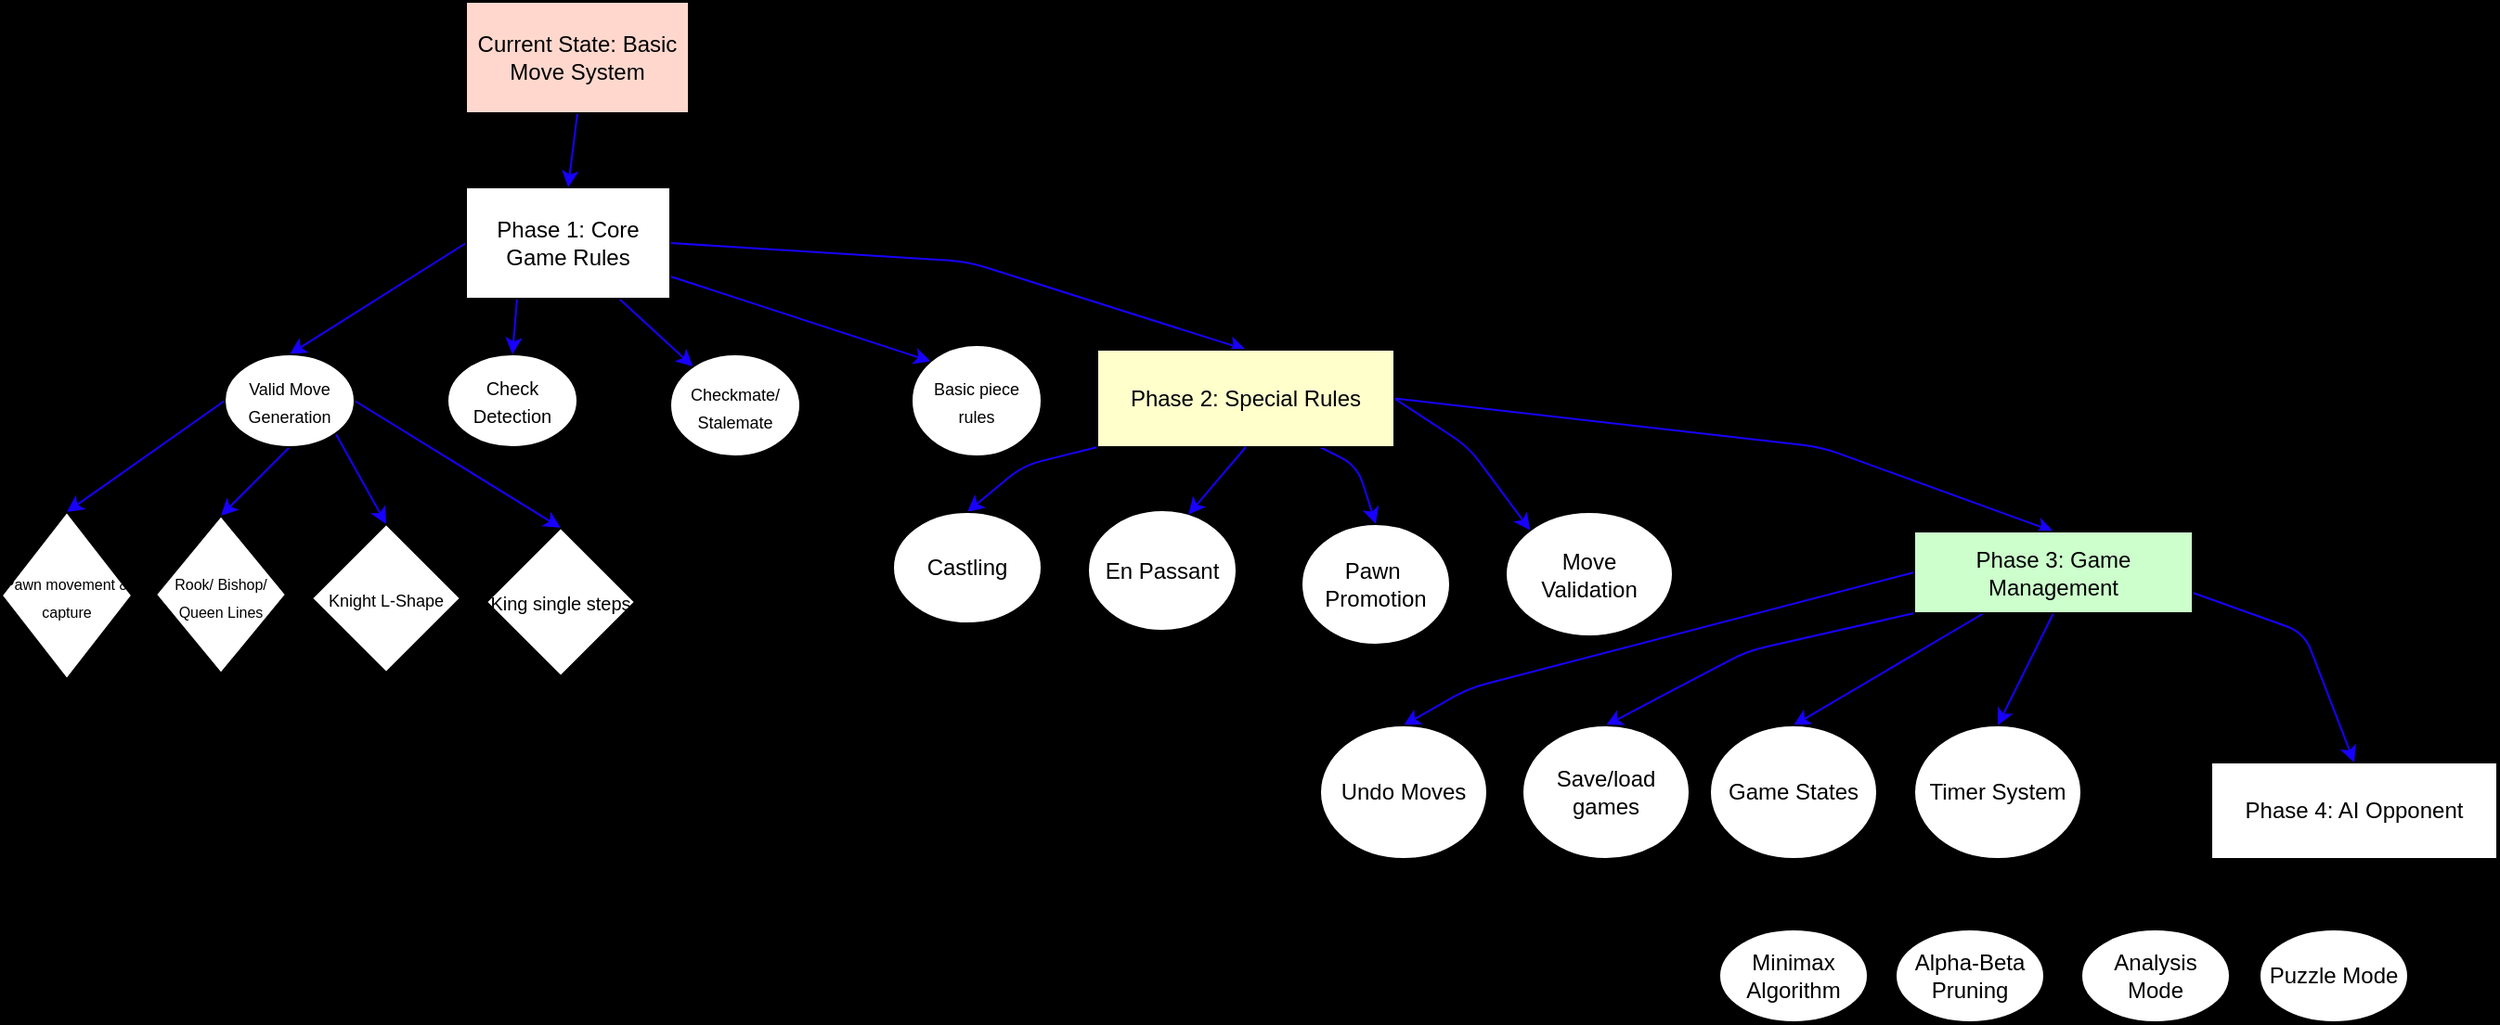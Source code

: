 <mxfile>
    <diagram id="v1_hzTEZ5Wz5mwSSnO44" name="Page-1">
        <mxGraphModel dx="769" dy="2253" grid="1" gridSize="10" guides="1" tooltips="1" connect="1" arrows="1" fold="1" page="1" pageScale="1" pageWidth="850" pageHeight="1100" background="#000000" math="0" shadow="0" adaptiveColors="none">
            <root>
                <mxCell id="0"/>
                <mxCell id="1" parent="0"/>
                <mxCell id="5" style="edgeStyle=none;html=1;exitX=0.5;exitY=1;exitDx=0;exitDy=0;entryX=0.5;entryY=0;entryDx=0;entryDy=0;strokeColor=#1801FF;" edge="1" parent="1" source="2" target="3">
                    <mxGeometry relative="1" as="geometry"/>
                </mxCell>
                <mxCell id="2" value="&lt;div&gt;Current State: Basic Move System&lt;/div&gt;" style="rounded=0;whiteSpace=wrap;html=1;fillColor=#FFD7CD;" vertex="1" parent="1">
                    <mxGeometry x="340" y="-1030" width="120" height="60" as="geometry"/>
                </mxCell>
                <mxCell id="9" style="edgeStyle=none;html=1;exitX=0;exitY=0.5;exitDx=0;exitDy=0;entryX=0.5;entryY=0;entryDx=0;entryDy=0;fillColor=#1801FF;strokeColor=#1801FF;" edge="1" parent="1" source="3" target="6">
                    <mxGeometry relative="1" as="geometry">
                        <Array as="points"/>
                    </mxGeometry>
                </mxCell>
                <mxCell id="10" style="edgeStyle=none;html=1;exitX=0.25;exitY=1;exitDx=0;exitDy=0;entryX=0.5;entryY=0;entryDx=0;entryDy=0;strokeColor=#1801FF;" edge="1" parent="1" source="3" target="7">
                    <mxGeometry relative="1" as="geometry"/>
                </mxCell>
                <mxCell id="11" style="edgeStyle=none;html=1;exitX=0.75;exitY=1;exitDx=0;exitDy=0;strokeColor=#1801FF;" edge="1" parent="1" source="3" target="8">
                    <mxGeometry relative="1" as="geometry"/>
                </mxCell>
                <mxCell id="13" style="edgeStyle=none;html=1;entryX=0;entryY=0;entryDx=0;entryDy=0;strokeColor=#1801FF;" edge="1" parent="1" source="3" target="12">
                    <mxGeometry relative="1" as="geometry"/>
                </mxCell>
                <mxCell id="23" style="edgeStyle=none;html=1;exitX=1;exitY=0.5;exitDx=0;exitDy=0;entryX=0.5;entryY=0;entryDx=0;entryDy=0;strokeColor=#1801FF;" edge="1" parent="1" source="3" target="22">
                    <mxGeometry relative="1" as="geometry">
                        <Array as="points">
                            <mxPoint x="610" y="-890"/>
                        </Array>
                    </mxGeometry>
                </mxCell>
                <mxCell id="3" value="Phase 1: Core Game Rules" style="rounded=0;whiteSpace=wrap;html=1;" vertex="1" parent="1">
                    <mxGeometry x="340" y="-930" width="110" height="60" as="geometry"/>
                </mxCell>
                <mxCell id="18" style="edgeStyle=none;html=1;exitX=0;exitY=0.5;exitDx=0;exitDy=0;entryX=0.5;entryY=0;entryDx=0;entryDy=0;strokeColor=#1801FF;" edge="1" parent="1" source="6" target="14">
                    <mxGeometry relative="1" as="geometry"/>
                </mxCell>
                <mxCell id="19" style="edgeStyle=none;html=1;exitX=0.5;exitY=1;exitDx=0;exitDy=0;entryX=0.5;entryY=0;entryDx=0;entryDy=0;strokeColor=#1801FF;" edge="1" parent="1" source="6" target="15">
                    <mxGeometry relative="1" as="geometry"/>
                </mxCell>
                <mxCell id="20" style="edgeStyle=none;html=1;exitX=1;exitY=1;exitDx=0;exitDy=0;entryX=0.5;entryY=0;entryDx=0;entryDy=0;strokeColor=#1801FF;" edge="1" parent="1" source="6" target="16">
                    <mxGeometry relative="1" as="geometry"/>
                </mxCell>
                <mxCell id="21" style="edgeStyle=none;html=1;exitX=1;exitY=0.5;exitDx=0;exitDy=0;entryX=0.5;entryY=0;entryDx=0;entryDy=0;strokeColor=#1801FF;" edge="1" parent="1" source="6" target="17">
                    <mxGeometry relative="1" as="geometry"/>
                </mxCell>
                <mxCell id="6" value="&lt;font style=&quot;font-size: 9px;&quot;&gt;Valid Move Generation&lt;/font&gt;" style="ellipse;whiteSpace=wrap;html=1;" vertex="1" parent="1">
                    <mxGeometry x="210" y="-840" width="70" height="50" as="geometry"/>
                </mxCell>
                <mxCell id="7" value="&lt;font style=&quot;font-size: 10px;&quot;&gt;Check Detection&lt;/font&gt;" style="ellipse;whiteSpace=wrap;html=1;" vertex="1" parent="1">
                    <mxGeometry x="330" y="-840" width="70" height="50" as="geometry"/>
                </mxCell>
                <mxCell id="8" value="&lt;font style=&quot;font-size: 9px;&quot;&gt;Checkmate/ Stalemate&lt;/font&gt;" style="ellipse;whiteSpace=wrap;html=1;" vertex="1" parent="1">
                    <mxGeometry x="450" y="-840" width="70" height="55" as="geometry"/>
                </mxCell>
                <mxCell id="12" value="&lt;font style=&quot;font-size: 9px;&quot;&gt;Basic piece rules&lt;/font&gt;" style="ellipse;whiteSpace=wrap;html=1;" vertex="1" parent="1">
                    <mxGeometry x="580" y="-845" width="70" height="60" as="geometry"/>
                </mxCell>
                <mxCell id="14" value="&lt;font style=&quot;font-size: 8px;&quot;&gt;Pawn movement &amp;amp; capture&lt;/font&gt;" style="rhombus;whiteSpace=wrap;html=1;" vertex="1" parent="1">
                    <mxGeometry x="90" y="-755" width="70" height="90" as="geometry"/>
                </mxCell>
                <mxCell id="15" value="&lt;font style=&quot;font-size: 8px;&quot;&gt;Rook/ Bishop/ Queen Lines&lt;/font&gt;" style="rhombus;whiteSpace=wrap;html=1;" vertex="1" parent="1">
                    <mxGeometry x="173" y="-753" width="70" height="85" as="geometry"/>
                </mxCell>
                <mxCell id="16" value="&lt;font style=&quot;font-size: 9px;&quot;&gt;Knight L-Shape&lt;/font&gt;" style="rhombus;whiteSpace=wrap;html=1;" vertex="1" parent="1">
                    <mxGeometry x="257" y="-748.5" width="80" height="80" as="geometry"/>
                </mxCell>
                <mxCell id="17" value="&lt;font style=&quot;font-size: 10px;&quot;&gt;King single steps&lt;/font&gt;" style="rhombus;whiteSpace=wrap;html=1;" vertex="1" parent="1">
                    <mxGeometry x="351" y="-746.5" width="80" height="80" as="geometry"/>
                </mxCell>
                <mxCell id="28" style="edgeStyle=none;html=1;exitX=0;exitY=1;exitDx=0;exitDy=0;entryX=0.5;entryY=0;entryDx=0;entryDy=0;strokeColor=#1801FF;" edge="1" parent="1" source="22" target="24">
                    <mxGeometry relative="1" as="geometry">
                        <Array as="points">
                            <mxPoint x="640" y="-780"/>
                        </Array>
                    </mxGeometry>
                </mxCell>
                <mxCell id="29" style="edgeStyle=none;html=1;exitX=0.75;exitY=1;exitDx=0;exitDy=0;entryX=0.5;entryY=0;entryDx=0;entryDy=0;strokeColor=#1801FF;" edge="1" parent="1" source="22" target="26">
                    <mxGeometry relative="1" as="geometry">
                        <Array as="points">
                            <mxPoint x="820" y="-780"/>
                        </Array>
                    </mxGeometry>
                </mxCell>
                <mxCell id="31" style="edgeStyle=none;html=1;exitX=1;exitY=0.5;exitDx=0;exitDy=0;entryX=0;entryY=0;entryDx=0;entryDy=0;strokeColor=#1801FF;" edge="1" parent="1" source="22" target="30">
                    <mxGeometry relative="1" as="geometry">
                        <Array as="points">
                            <mxPoint x="880" y="-790"/>
                        </Array>
                    </mxGeometry>
                </mxCell>
                <mxCell id="33" style="edgeStyle=none;html=1;exitX=1;exitY=0.5;exitDx=0;exitDy=0;entryX=0.5;entryY=0;entryDx=0;entryDy=0;strokeColor=#1801FF;" edge="1" parent="1" source="22" target="32">
                    <mxGeometry relative="1" as="geometry">
                        <Array as="points">
                            <mxPoint x="1070" y="-790"/>
                        </Array>
                    </mxGeometry>
                </mxCell>
                <mxCell id="22" value="Phase 2: Special Rules" style="rounded=0;whiteSpace=wrap;html=1;fillColor=#FFFFCC;" vertex="1" parent="1">
                    <mxGeometry x="680" y="-842.5" width="160" height="52.5" as="geometry"/>
                </mxCell>
                <mxCell id="24" value="Castling" style="ellipse;whiteSpace=wrap;html=1;" vertex="1" parent="1">
                    <mxGeometry x="570" y="-755" width="80" height="60" as="geometry"/>
                </mxCell>
                <mxCell id="25" value="En Passant" style="ellipse;whiteSpace=wrap;html=1;" vertex="1" parent="1">
                    <mxGeometry x="675" y="-756" width="80" height="65" as="geometry"/>
                </mxCell>
                <mxCell id="26" value="Pawn&amp;nbsp;&lt;div&gt;Promotion&lt;/div&gt;" style="ellipse;whiteSpace=wrap;html=1;" vertex="1" parent="1">
                    <mxGeometry x="790" y="-748.5" width="80" height="65" as="geometry"/>
                </mxCell>
                <mxCell id="27" style="edgeStyle=none;html=1;exitX=0.5;exitY=1;exitDx=0;exitDy=0;entryX=0.677;entryY=0.035;entryDx=0;entryDy=0;entryPerimeter=0;strokeColor=#1801FF;" edge="1" parent="1" source="22" target="25">
                    <mxGeometry relative="1" as="geometry"/>
                </mxCell>
                <mxCell id="30" value="Move&lt;div&gt;Validation&lt;/div&gt;" style="ellipse;whiteSpace=wrap;html=1;" vertex="1" parent="1">
                    <mxGeometry x="900" y="-755" width="90" height="67" as="geometry"/>
                </mxCell>
                <mxCell id="38" style="edgeStyle=none;html=1;exitX=0;exitY=0.5;exitDx=0;exitDy=0;entryX=0.5;entryY=0;entryDx=0;entryDy=0;strokeColor=#1801FF;" edge="1" parent="1" source="32" target="37">
                    <mxGeometry relative="1" as="geometry">
                        <Array as="points">
                            <mxPoint x="880" y="-660"/>
                        </Array>
                    </mxGeometry>
                </mxCell>
                <mxCell id="39" style="edgeStyle=none;html=1;exitX=0;exitY=1;exitDx=0;exitDy=0;entryX=0.5;entryY=0;entryDx=0;entryDy=0;strokeColor=#1801FF;" edge="1" parent="1" source="32" target="36">
                    <mxGeometry relative="1" as="geometry">
                        <Array as="points">
                            <mxPoint x="1030" y="-680"/>
                        </Array>
                    </mxGeometry>
                </mxCell>
                <mxCell id="40" style="edgeStyle=none;html=1;exitX=0.25;exitY=1;exitDx=0;exitDy=0;entryX=0.5;entryY=0;entryDx=0;entryDy=0;strokeColor=#1801FF;" edge="1" parent="1" source="32" target="35">
                    <mxGeometry relative="1" as="geometry"/>
                </mxCell>
                <mxCell id="41" style="edgeStyle=none;html=1;exitX=0.5;exitY=1;exitDx=0;exitDy=0;entryX=0.5;entryY=0;entryDx=0;entryDy=0;strokeColor=#1801FF;" edge="1" parent="1" source="32" target="34">
                    <mxGeometry relative="1" as="geometry"/>
                </mxCell>
                <mxCell id="44" style="edgeStyle=none;html=1;exitX=1;exitY=0.75;exitDx=0;exitDy=0;entryX=0.5;entryY=0;entryDx=0;entryDy=0;strokeColor=#1801FF;" edge="1" parent="1" source="32" target="42">
                    <mxGeometry relative="1" as="geometry">
                        <Array as="points">
                            <mxPoint x="1330" y="-690"/>
                        </Array>
                    </mxGeometry>
                </mxCell>
                <mxCell id="32" value="Phase 3: Game Management" style="rounded=0;whiteSpace=wrap;html=1;fillColor=#CCFFCC;" vertex="1" parent="1">
                    <mxGeometry x="1120" y="-744.5" width="150" height="44" as="geometry"/>
                </mxCell>
                <mxCell id="34" value="Timer System" style="ellipse;whiteSpace=wrap;html=1;" vertex="1" parent="1">
                    <mxGeometry x="1120" y="-640" width="90" height="72" as="geometry"/>
                </mxCell>
                <mxCell id="35" value="Game States" style="ellipse;whiteSpace=wrap;html=1;" vertex="1" parent="1">
                    <mxGeometry x="1010" y="-640" width="90" height="72" as="geometry"/>
                </mxCell>
                <mxCell id="36" value="Save/load games" style="ellipse;whiteSpace=wrap;html=1;" vertex="1" parent="1">
                    <mxGeometry x="909" y="-640" width="90" height="72" as="geometry"/>
                </mxCell>
                <mxCell id="37" value="Undo Moves" style="ellipse;whiteSpace=wrap;html=1;" vertex="1" parent="1">
                    <mxGeometry x="800" y="-640" width="90" height="72" as="geometry"/>
                </mxCell>
                <mxCell id="42" value="Phase 4: AI Opponent" style="rounded=0;whiteSpace=wrap;html=1;" vertex="1" parent="1">
                    <mxGeometry x="1280" y="-620" width="154" height="52" as="geometry"/>
                </mxCell>
                <mxCell id="43" value="" style="edgeStyle=none;html=1;" edge="1" parent="1" source="34" target="42">
                    <mxGeometry relative="1" as="geometry"/>
                </mxCell>
                <mxCell id="45" value="Puzzle Mode" style="ellipse;whiteSpace=wrap;html=1;" vertex="1" parent="1">
                    <mxGeometry x="1306" y="-530" width="80" height="50" as="geometry"/>
                </mxCell>
                <mxCell id="46" value="Analysis Mode" style="ellipse;whiteSpace=wrap;html=1;" vertex="1" parent="1">
                    <mxGeometry x="1210" y="-530" width="80" height="50" as="geometry"/>
                </mxCell>
                <mxCell id="47" value="Alpha-Beta&lt;div&gt;Pruning&lt;/div&gt;" style="ellipse;whiteSpace=wrap;html=1;" vertex="1" parent="1">
                    <mxGeometry x="1110" y="-530" width="80" height="50" as="geometry"/>
                </mxCell>
                <mxCell id="48" value="Minimax Algorithm" style="ellipse;whiteSpace=wrap;html=1;" vertex="1" parent="1">
                    <mxGeometry x="1015" y="-530" width="80" height="50" as="geometry"/>
                </mxCell>
            </root>
        </mxGraphModel>
    </diagram>
</mxfile>